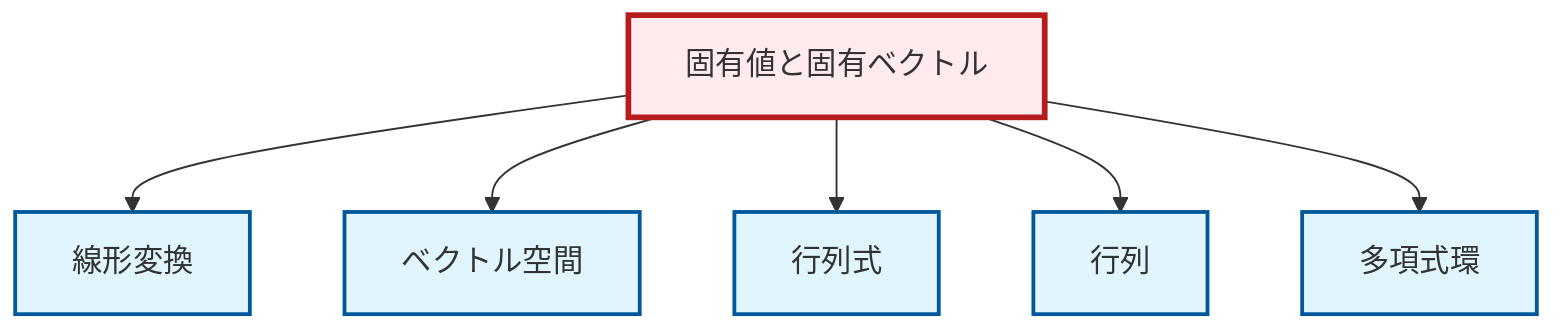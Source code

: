graph TD
    classDef definition fill:#e1f5fe,stroke:#01579b,stroke-width:2px
    classDef theorem fill:#f3e5f5,stroke:#4a148c,stroke-width:2px
    classDef axiom fill:#fff3e0,stroke:#e65100,stroke-width:2px
    classDef example fill:#e8f5e9,stroke:#1b5e20,stroke-width:2px
    classDef current fill:#ffebee,stroke:#b71c1c,stroke-width:3px
    def-vector-space["ベクトル空間"]:::definition
    def-matrix["行列"]:::definition
    def-polynomial-ring["多項式環"]:::definition
    def-determinant["行列式"]:::definition
    def-linear-transformation["線形変換"]:::definition
    def-eigenvalue-eigenvector["固有値と固有ベクトル"]:::definition
    def-eigenvalue-eigenvector --> def-linear-transformation
    def-eigenvalue-eigenvector --> def-vector-space
    def-eigenvalue-eigenvector --> def-determinant
    def-eigenvalue-eigenvector --> def-matrix
    def-eigenvalue-eigenvector --> def-polynomial-ring
    class def-eigenvalue-eigenvector current